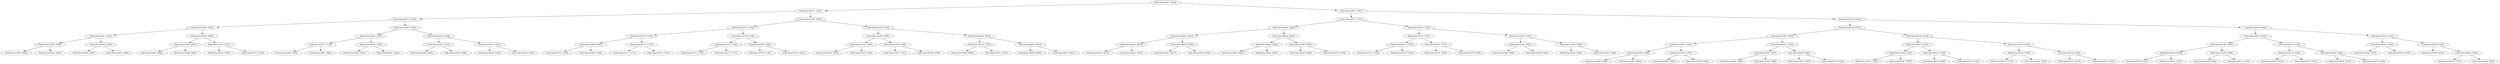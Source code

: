 digraph G{
379127080 [label="Node{data=[4812, 4812]}"]
379127080 -> 745485232
745485232 [label="Node{data=[2253, 2253]}"]
745485232 -> 1133477535
1133477535 [label="Node{data=[1673, 1673]}"]
1133477535 -> 955535193
955535193 [label="Node{data=[1665, 1665]}"]
955535193 -> 1721412906
1721412906 [label="Node{data=[1661, 1661]}"]
1721412906 -> 859693306
859693306 [label="Node{data=[1659, 1659]}"]
859693306 -> 192813956
192813956 [label="Node{data=[1658, 1658]}"]
859693306 -> 300553013
300553013 [label="Node{data=[1660, 1660]}"]
1721412906 -> 581574623
581574623 [label="Node{data=[1663, 1663]}"]
581574623 -> 2118910272
2118910272 [label="Node{data=[1662, 1662]}"]
581574623 -> 85301046
85301046 [label="Node{data=[1664, 1664]}"]
955535193 -> 1143426842
1143426842 [label="Node{data=[1669, 1669]}"]
1143426842 -> 914482342
914482342 [label="Node{data=[1667, 1667]}"]
914482342 -> 685352247
685352247 [label="Node{data=[1666, 1666]}"]
914482342 -> 22817597
22817597 [label="Node{data=[1668, 1668]}"]
1143426842 -> 2147347347
2147347347 [label="Node{data=[1671, 1671]}"]
2147347347 -> 1180730398
1180730398 [label="Node{data=[1670, 1670]}"]
2147347347 -> 594899448
594899448 [label="Node{data=[1672, 1672]}"]
1133477535 -> 1133556584
1133556584 [label="Node{data=[2245, 2245]}"]
1133556584 -> 1394702842
1394702842 [label="Node{data=[2241, 2241]}"]
1394702842 -> 295917556
295917556 [label="Node{data=[1770, 1770]}"]
295917556 -> 433135241
433135241 [label="Node{data=[1683, 1683]}"]
295917556 -> 1604121896
1604121896 [label="Node{data=[1985, 1985]}"]
1394702842 -> 128625032
128625032 [label="Node{data=[2243, 2243]}"]
128625032 -> 213729918
213729918 [label="Node{data=[2242, 2242]}"]
128625032 -> 495530038
495530038 [label="Node{data=[2244, 2244]}"]
1133556584 -> 629453594
629453594 [label="Node{data=[2249, 2249]}"]
629453594 -> 1999681739
1999681739 [label="Node{data=[2247, 2247]}"]
1999681739 -> 293120737
293120737 [label="Node{data=[2246, 2246]}"]
1999681739 -> 1159999608
1159999608 [label="Node{data=[2248, 2248]}"]
629453594 -> 1161320357
1161320357 [label="Node{data=[2251, 2251]}"]
1161320357 -> 926701865
926701865 [label="Node{data=[2250, 2250]}"]
1161320357 -> 1665651341
1665651341 [label="Node{data=[2252, 2252]}"]
745485232 -> 117737837
117737837 [label="Node{data=[3182, 3182]}"]
117737837 -> 8807255
8807255 [label="Node{data=[3174, 3174]}"]
8807255 -> 1436981119
1436981119 [label="Node{data=[3170, 3170]}"]
1436981119 -> 136901884
136901884 [label="Node{data=[2580, 2580]}"]
136901884 -> 734288757
734288757 [label="Node{data=[2576, 2576]}"]
136901884 -> 418056577
418056577 [label="Node{data=[3169, 3169]}"]
1436981119 -> 2039969932
2039969932 [label="Node{data=[3172, 3172]}"]
2039969932 -> 911731798
911731798 [label="Node{data=[3171, 3171]}"]
2039969932 -> 1069614618
1069614618 [label="Node{data=[3173, 3173]}"]
8807255 -> 2133243746
2133243746 [label="Node{data=[3178, 3178]}"]
2133243746 -> 1035461394
1035461394 [label="Node{data=[3176, 3176]}"]
1035461394 -> 873172398
873172398 [label="Node{data=[3175, 3175]}"]
1035461394 -> 55426275
55426275 [label="Node{data=[3177, 3177]}"]
2133243746 -> 1226475087
1226475087 [label="Node{data=[3180, 3180]}"]
1226475087 -> 1261912845
1261912845 [label="Node{data=[3179, 3179]}"]
1226475087 -> 599380280
599380280 [label="Node{data=[3181, 3181]}"]
117737837 -> 1300089608
1300089608 [label="Node{data=[4129, 4129]}"]
1300089608 -> 1346896918
1346896918 [label="Node{data=[3186, 3186]}"]
1346896918 -> 563485241
563485241 [label="Node{data=[3184, 3184]}"]
563485241 -> 1288388386
1288388386 [label="Node{data=[3183, 3183]}"]
563485241 -> 1875744824
1875744824 [label="Node{data=[3185, 3185]}"]
1346896918 -> 2134198627
2134198627 [label="Node{data=[3188, 3188]}"]
2134198627 -> 1860420462
1860420462 [label="Node{data=[3187, 3187]}"]
2134198627 -> 2076496831
2076496831 [label="Node{data=[3189, 3189]}"]
1300089608 -> 2026604711
2026604711 [label="Node{data=[4803, 4803]}"]
2026604711 -> 769697932
769697932 [label="Node{data=[4735, 4735]}"]
769697932 -> 1567155949
1567155949 [label="Node{data=[4699, 4699]}"]
769697932 -> 7118804
7118804 [label="Node{data=[4752, 4752]}"]
2026604711 -> 616997326
616997326 [label="Node{data=[4810, 4810]}"]
616997326 -> 206227730
206227730 [label="Node{data=[4809, 4809]}"]
616997326 -> 370088440
370088440 [label="Node{data=[4811, 4811]}"]
379127080 -> 1928967890
1928967890 [label="Node{data=[5387, 5387]}"]
1928967890 -> 1663082898
1663082898 [label="Node{data=[5371, 5371]}"]
1663082898 -> 964228797
964228797 [label="Node{data=[4820, 4820]}"]
964228797 -> 1473702067
1473702067 [label="Node{data=[4816, 4816]}"]
1473702067 -> 1747356605
1747356605 [label="Node{data=[4814, 4814]}"]
1747356605 -> 241994522
241994522 [label="Node{data=[4813, 4813]}"]
1747356605 -> 1885292916
1885292916 [label="Node{data=[4815, 4815]}"]
1473702067 -> 271361212
271361212 [label="Node{data=[4818, 4818]}"]
271361212 -> 1284222567
1284222567 [label="Node{data=[4817, 4817]}"]
271361212 -> 643156151
643156151 [label="Node{data=[4819, 4819]}"]
964228797 -> 751509984
751509984 [label="Node{data=[4824, 4824]}"]
751509984 -> 1496803713
1496803713 [label="Node{data=[4822, 4822]}"]
1496803713 -> 1222515798
1222515798 [label="Node{data=[4821, 4821]}"]
1496803713 -> 1086743946
1086743946 [label="Node{data=[4823, 4823]}"]
751509984 -> 897030227
897030227 [label="Node{data=[5340, 5340]}"]
897030227 -> 1466864669
1466864669 [label="Node{data=[4826, 4826]}"]
897030227 -> 1869225482
1869225482 [label="Node{data=[5370, 5370]}"]
1663082898 -> 477355096
477355096 [label="Node{data=[5379, 5379]}"]
477355096 -> 365914757
365914757 [label="Node{data=[5375, 5375]}"]
365914757 -> 916642397
916642397 [label="Node{data=[5373, 5373]}"]
916642397 -> 159848653
159848653 [label="Node{data=[5372, 5372]}"]
916642397 -> 194286777
194286777 [label="Node{data=[5374, 5374]}"]
365914757 -> 1700879372
1700879372 [label="Node{data=[5377, 5377]}"]
1700879372 -> 1169228495
1169228495 [label="Node{data=[5376, 5376]}"]
1700879372 -> 1958820804
1958820804 [label="Node{data=[5378, 5378]}"]
477355096 -> 1541363897
1541363897 [label="Node{data=[5383, 5383]}"]
1541363897 -> 884076274
884076274 [label="Node{data=[5381, 5381]}"]
884076274 -> 2044405201
2044405201 [label="Node{data=[5380, 5380]}"]
884076274 -> 79244853
79244853 [label="Node{data=[5382, 5382]}"]
1541363897 -> 620930187
620930187 [label="Node{data=[5385, 5385]}"]
620930187 -> 520030375
520030375 [label="Node{data=[5384, 5384]}"]
620930187 -> 1051345668
1051345668 [label="Node{data=[5386, 5386]}"]
1928967890 -> 1940851298
1940851298 [label="Node{data=[9144, 9144]}"]
1940851298 -> 1127861856
1127861856 [label="Node{data=[6756, 6756]}"]
1127861856 -> 635784336
635784336 [label="Node{data=[5395, 5395]}"]
635784336 -> 1228642635
1228642635 [label="Node{data=[5391, 5391]}"]
1228642635 -> 1112307220
1112307220 [label="Node{data=[5389, 5389]}"]
1112307220 -> 1334569715
1334569715 [label="Node{data=[5388, 5388]}"]
1112307220 -> 1074114142
1074114142 [label="Node{data=[5390, 5390]}"]
1228642635 -> 1432458964
1432458964 [label="Node{data=[5393, 5393]}"]
1432458964 -> 1950131898
1950131898 [label="Node{data=[5392, 5392]}"]
1432458964 -> 1693451964
1693451964 [label="Node{data=[5394, 5394]}"]
635784336 -> 166339362
166339362 [label="Node{data=[5412, 5412]}"]
166339362 -> 1357169661
1357169661 [label="Node{data=[5397, 5397]}"]
1357169661 -> 1098688045
1098688045 [label="Node{data=[5396, 5396]}"]
1357169661 -> 626888024
626888024 [label="Node{data=[5398, 5398]}"]
166339362 -> 2113296866
2113296866 [label="Node{data=[6290, 6290]}"]
2113296866 -> 201037450
201037450 [label="Node{data=[5445, 5445]}"]
2113296866 -> 789713942
789713942 [label="Node{data=[6314, 6314]}"]
1127861856 -> 1718385633
1718385633 [label="Node{data=[9136, 9136]}"]
1718385633 -> 689575815
689575815 [label="Node{data=[8615, 8615]}"]
689575815 -> 2122484712
2122484712 [label="Node{data=[7228, 7228]}"]
2122484712 -> 1091539594
1091539594 [label="Node{data=[7216, 7216]}"]
2122484712 -> 1144609337
1144609337 [label="Node{data=[7907, 7907]}"]
689575815 -> 1038535446
1038535446 [label="Node{data=[9134, 9134]}"]
1038535446 -> 1464978057
1464978057 [label="Node{data=[8634, 8634]}"]
1038535446 -> 1794607403
1794607403 [label="Node{data=[9135, 9135]}"]
1718385633 -> 1678896862
1678896862 [label="Node{data=[9140, 9140]}"]
1678896862 -> 1864644401
1864644401 [label="Node{data=[9138, 9138]}"]
1864644401 -> 913882590
913882590 [label="Node{data=[9137, 9137]}"]
1864644401 -> 1620104427
1620104427 [label="Node{data=[9139, 9139]}"]
1678896862 -> 194814265
194814265 [label="Node{data=[9142, 9142]}"]
194814265 -> 1162838724
1162838724 [label="Node{data=[9141, 9141]}"]
194814265 -> 908743166
908743166 [label="Node{data=[9143, 9143]}"]
1940851298 -> 1358691420
1358691420 [label="Node{data=[9160, 9160]}"]
1358691420 -> 1048578579
1048578579 [label="Node{data=[9152, 9152]}"]
1048578579 -> 132179621
132179621 [label="Node{data=[9148, 9148]}"]
132179621 -> 1671557638
1671557638 [label="Node{data=[9146, 9146]}"]
1671557638 -> 1815608114
1815608114 [label="Node{data=[9145, 9145]}"]
1671557638 -> 1381606453
1381606453 [label="Node{data=[9147, 9147]}"]
132179621 -> 1376564501
1376564501 [label="Node{data=[9150, 9150]}"]
1376564501 -> 1045519504
1045519504 [label="Node{data=[9149, 9149]}"]
1376564501 -> 1844235779
1844235779 [label="Node{data=[9151, 9151]}"]
1048578579 -> 1913366407
1913366407 [label="Node{data=[9156, 9156]}"]
1913366407 -> 1159205070
1159205070 [label="Node{data=[9154, 9154]}"]
1159205070 -> 1905877281
1905877281 [label="Node{data=[9153, 9153]}"]
1159205070 -> 2056140231
2056140231 [label="Node{data=[9155, 9155]}"]
1913366407 -> 1435931278
1435931278 [label="Node{data=[9158, 9158]}"]
1435931278 -> 1343055506
1343055506 [label="Node{data=[9157, 9157]}"]
1435931278 -> 1789367771
1789367771 [label="Node{data=[9159, 9159]}"]
1358691420 -> 1636611397
1636611397 [label="Node{data=[9164, 9164]}"]
1636611397 -> 7297304
7297304 [label="Node{data=[9162, 9162]}"]
7297304 -> 997033585
997033585 [label="Node{data=[9161, 9161]}"]
7297304 -> 1832048010
1832048010 [label="Node{data=[9163, 9163]}"]
1636611397 -> 1762685940
1762685940 [label="Node{data=[9166, 9166]}"]
1762685940 -> 323833943
323833943 [label="Node{data=[9165, 9165]}"]
1762685940 -> 1153696321
1153696321 [label="Node{data=[9168, 9168]}"]
1153696321 -> 1059127766
1059127766 [label="Node{data=[9167, 9167]}"]
1153696321 -> 1438927381
1438927381 [label="Node{data=[9681, 9681]}"]
}